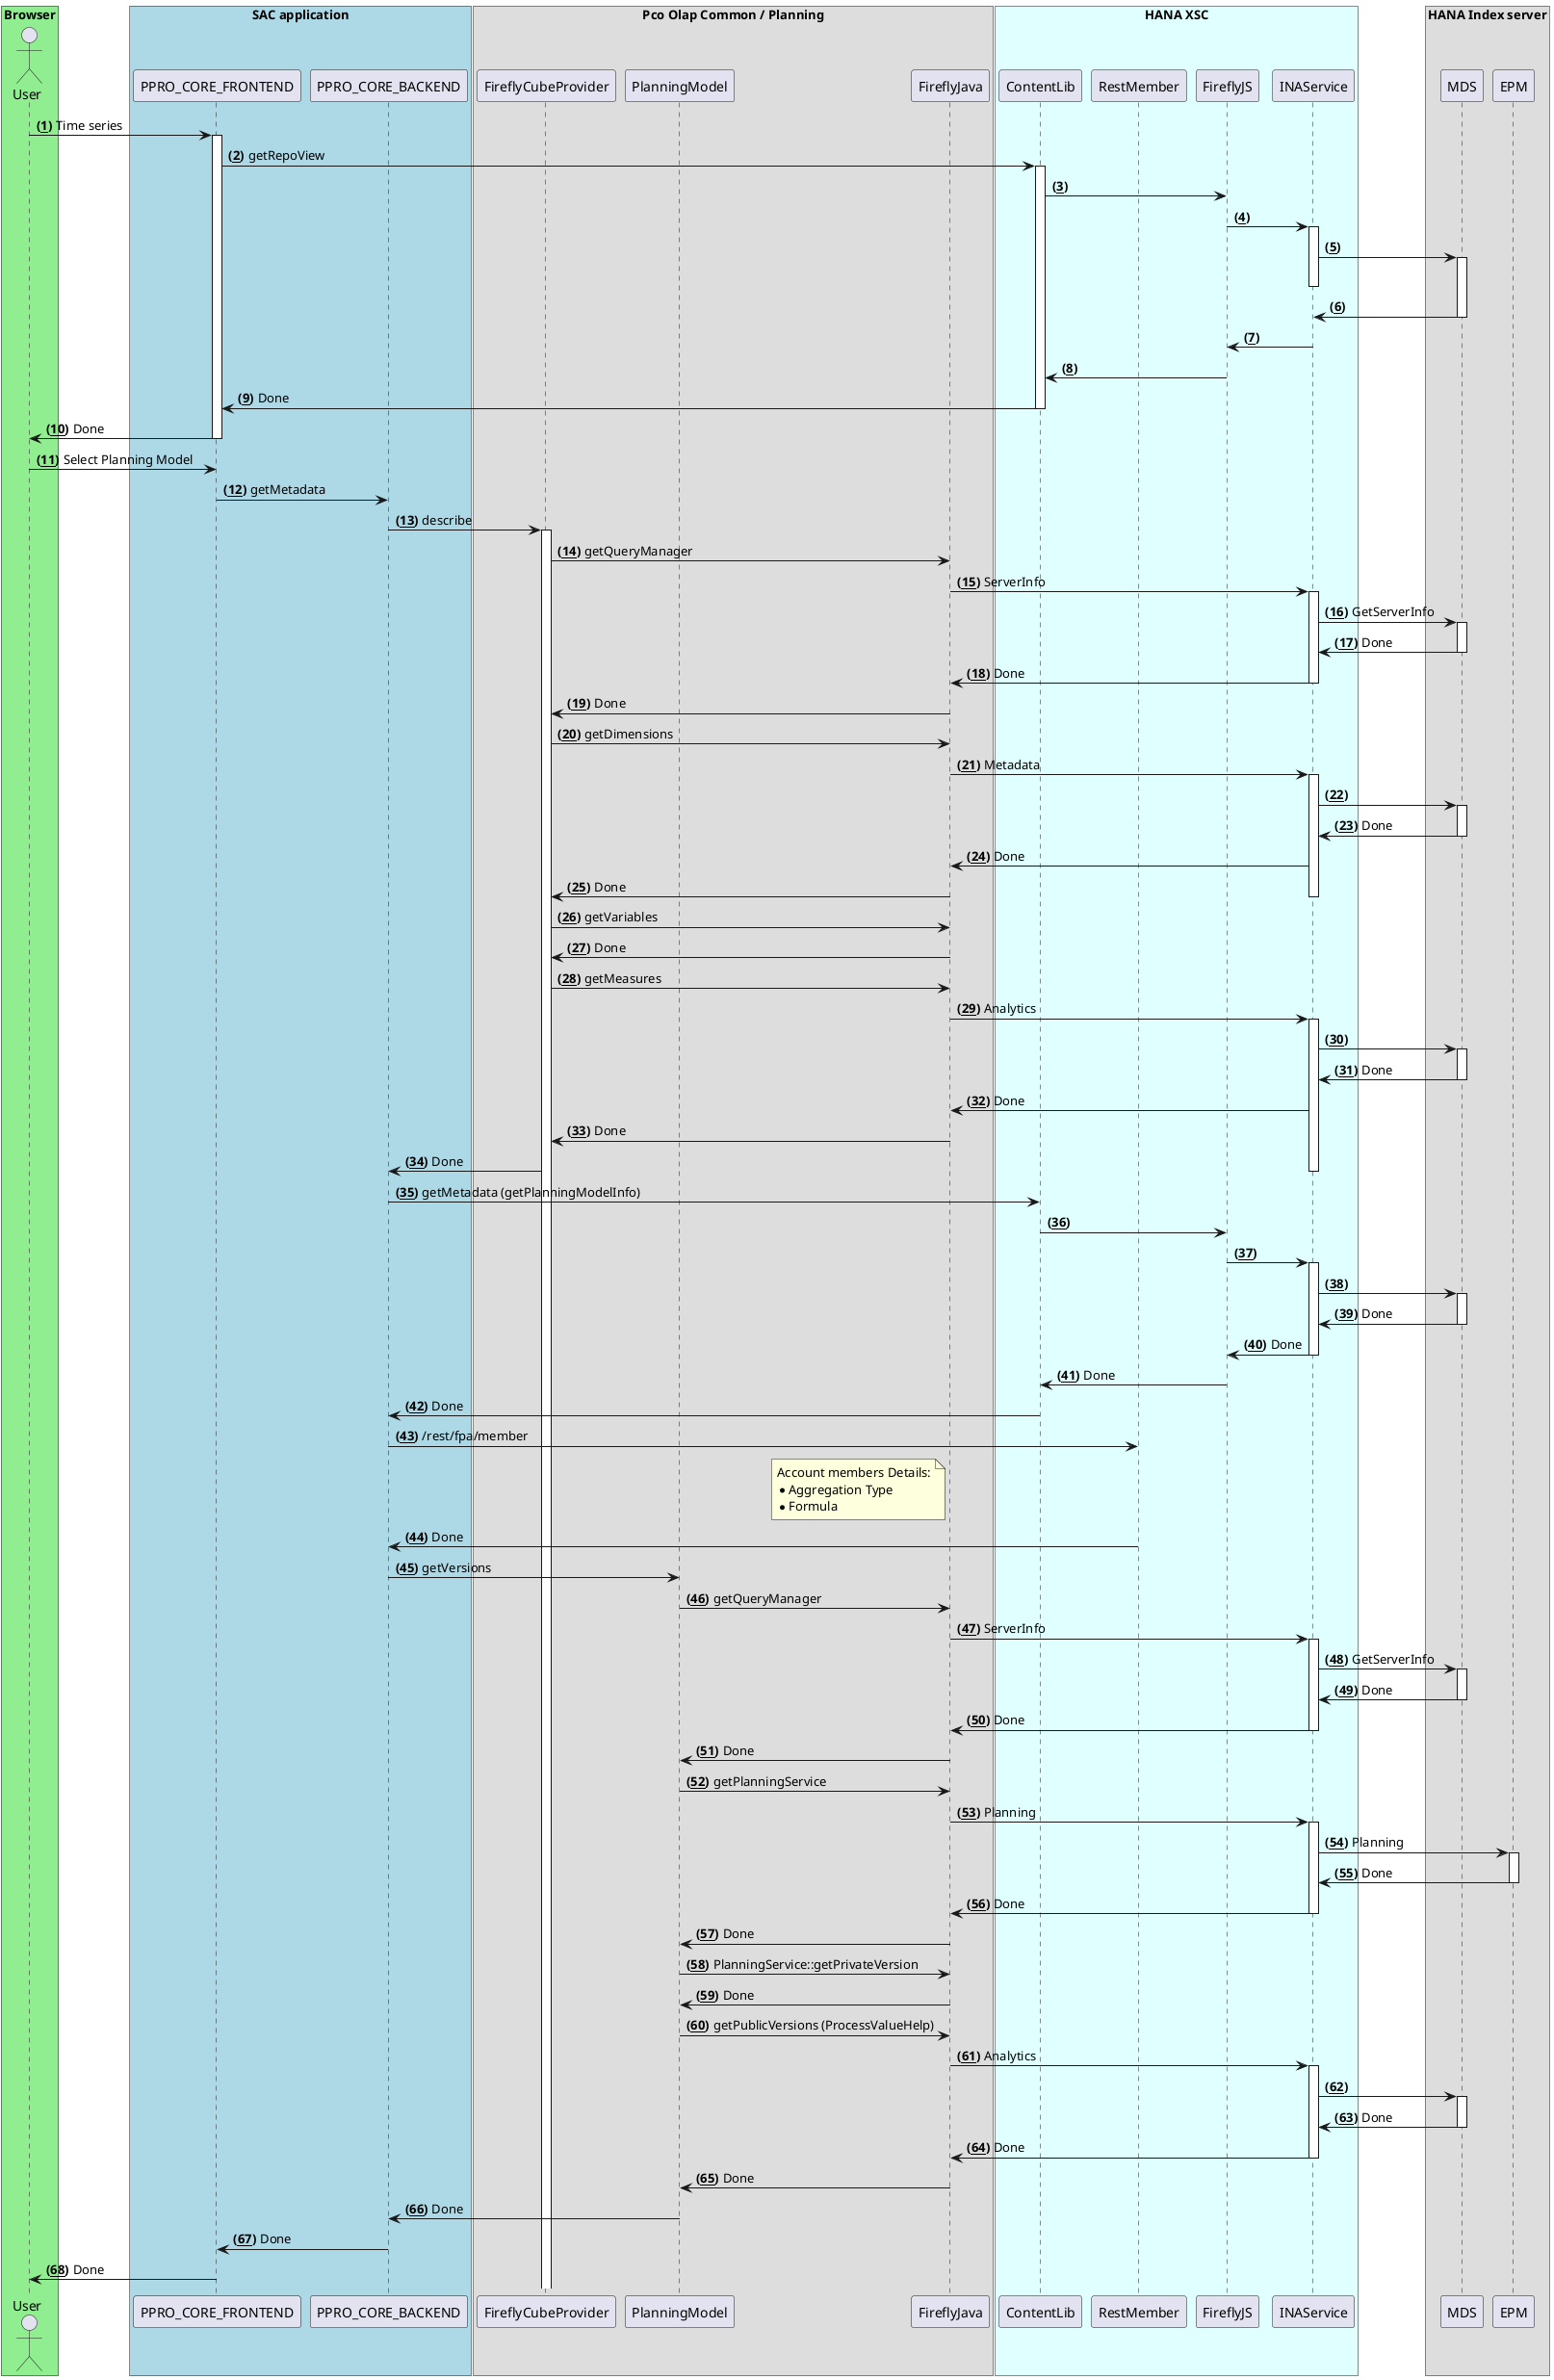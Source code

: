 @startuml
autonumber "<b>(<u>##</u>)"
actor User
User -> PPRO_CORE_FRONTEND:Time series
activate PPRO_CORE_FRONTEND
box "Browser" #LightGreen
participant User
end box

box "SAC application" #LightBlue
participant PPRO_CORE_FRONTEND
participant PPRO_CORE_BACKEND
end box

box "Pco Olap Common / Planning"
participant FireflyCubeProvider
participant PlanningModel
participant FireflyJava
end box

PPRO_CORE_FRONTEND -> ContentLib: getRepoView
box "HANA XSC" #LightCyan
participant ContentLib
participant RestMember
participant FireflyJS
participant INAService
end box

activate ContentLib

ContentLib -> FireflyJS
FireflyJS -> INAService
activate INAService


box "HANA Index server"
participant MDS
participant EPM
end box
INAService -> MDS
activate MDS
deactivate INAService
MDS->INAService
deactivate MDS
INAService -> FireflyJS

FireflyJS -> ContentLib

ContentLib -> PPRO_CORE_FRONTEND: Done
deactivate ContentLib

PPRO_CORE_FRONTEND -> User: Done
deactivate PPRO_CORE_FRONTEND

User -> PPRO_CORE_FRONTEND: Select Planning Model

PPRO_CORE_FRONTEND -> PPRO_CORE_BACKEND: getMetadata

PPRO_CORE_BACKEND -> FireflyCubeProvider: describe
activate FireflyCubeProvider

FireflyCubeProvider -> FireflyJava: getQueryManager

FireflyJava -> INAService: ServerInfo
activate INAService
INAService -> MDS: GetServerInfo
activate MDS
MDS -> INAService: Done
deactivate MDS
INAService  -> FireflyJava: Done
deactivate INAService
FireflyJava -> FireflyCubeProvider: Done
deactivate INAService

FireflyCubeProvider -> FireflyJava: getDimensions
FireflyJava -> INAService: Metadata
activate INAService
INAService -> MDS
activate MDS
MDS -> INAService: Done
deactivate MDS
INAService -> FireflyJava: Done
FireflyJava -> FireflyCubeProvider: Done
deactivate INAService

FireflyCubeProvider -> FireflyJava: getVariables
FireflyJava -> FireflyCubeProvider: Done

FireflyCubeProvider -> FireflyJava: getMeasures
FireflyJava -> INAService: Analytics
activate INAService
INAService -> MDS
activate MDS
MDS -> INAService: Done
deactivate MDS
INAService -> FireflyJava: Done
FireflyJava -> FireflyCubeProvider: Done

FireflyCubeProvider -> PPRO_CORE_BACKEND: Done
deactivate INAService

PPRO_CORE_BACKEND -> ContentLib: getMetadata (getPlanningModelInfo)
ContentLib -> FireflyJS
FireflyJS  -> INAService
activate INAService
INAService -> MDS
activate MDS
MDS -> INAService: Done
deactivate MDS
INAService -> FireflyJS: Done
deactivate INAService
FireflyJS -> ContentLib: Done
ContentLib -> PPRO_CORE_BACKEND: Done

PPRO_CORE_BACKEND -> RestMember: /rest/fpa/member
note left FireflyJava
Account members Details:
* Aggregation Type
* Formula
end note
RestMember -> PPRO_CORE_BACKEND: Done

PPRO_CORE_BACKEND -> PlanningModel: getVersions
PlanningModel -> FireflyJava: getQueryManager
FireflyJava -> INAService: ServerInfo
activate INAService
INAService -> MDS: GetServerInfo
activate MDS
MDS -> INAService: Done
deactivate MDS
INAService  -> FireflyJava: Done
deactivate INAService
FireflyJava -> PlanningModel: Done
deactivate INAService

PlanningModel -> FireflyJava: getPlanningService
FireflyJava -> INAService: Planning
activate INAService
INAService -> EPM: Planning
activate EPM
EPM -> INAService: Done
deactivate EPM
INAService  -> FireflyJava: Done
deactivate INAService
FireflyJava -> PlanningModel: Done
deactivate INAService

PlanningModel -> FireflyJava: PlanningService::getPrivateVersion
FireflyJava -> PlanningModel: Done

PlanningModel -> FireflyJava: getPublicVersions (ProcessValueHelp)
FireflyJava -> INAService: Analytics
activate INAService
INAService -> MDS
activate MDS
MDS -> INAService: Done
deactivate MDS
INAService -> FireflyJava: Done
deactivate INAService
FireflyJava -> PlanningModel: Done

PlanningModel -> PPRO_CORE_BACKEND: Done


PPRO_CORE_BACKEND -> PPRO_CORE_FRONTEND: Done
PPRO_CORE_FRONTEND -> User: Done
@enduml